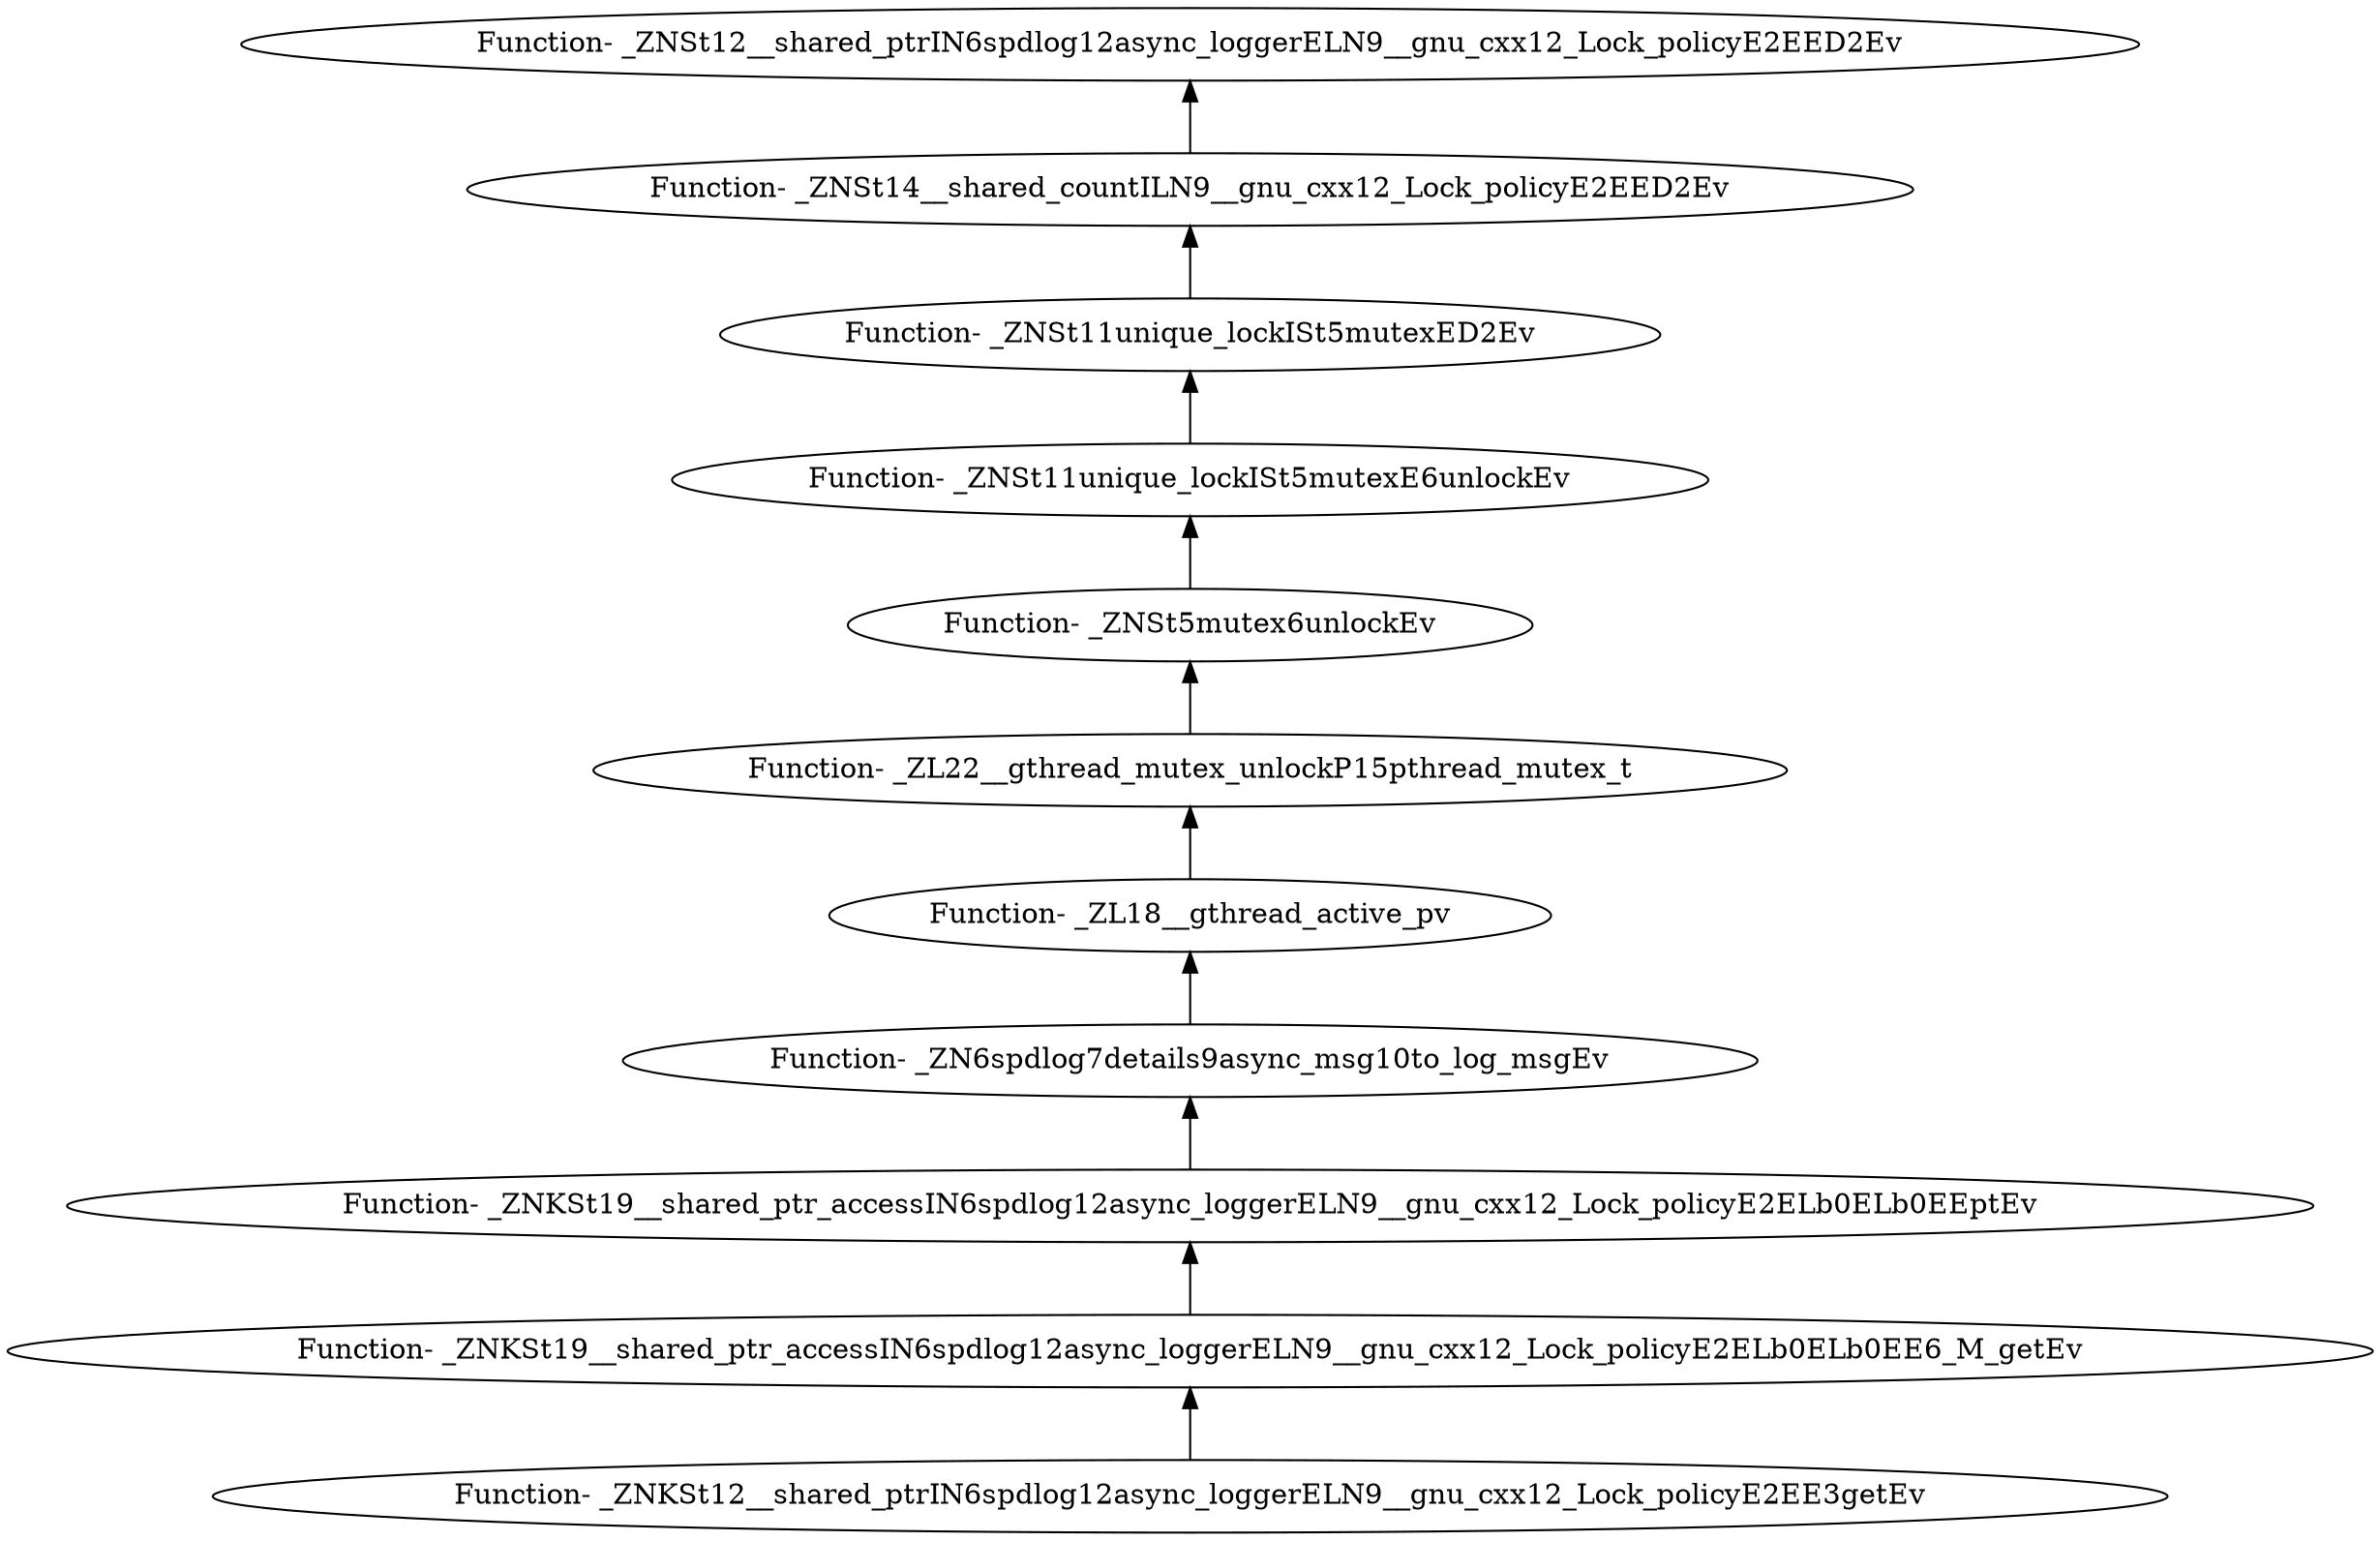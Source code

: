 digraph {
	"Function- _ZNKSt12__shared_ptrIN6spdlog12async_loggerELN9__gnu_cxx12_Lock_policyE2EE3getEv"
	"Function- _ZNKSt19__shared_ptr_accessIN6spdlog12async_loggerELN9__gnu_cxx12_Lock_policyE2ELb0ELb0EE6_M_getEv"
	"Function- _ZNKSt19__shared_ptr_accessIN6spdlog12async_loggerELN9__gnu_cxx12_Lock_policyE2ELb0ELb0EE6_M_getEv" -> "Function- _ZNKSt12__shared_ptrIN6spdlog12async_loggerELN9__gnu_cxx12_Lock_policyE2EE3getEv" [dir=back]
	"Function- _ZNKSt19__shared_ptr_accessIN6spdlog12async_loggerELN9__gnu_cxx12_Lock_policyE2ELb0ELb0EEptEv"
	"Function- _ZNKSt19__shared_ptr_accessIN6spdlog12async_loggerELN9__gnu_cxx12_Lock_policyE2ELb0ELb0EEptEv" -> "Function- _ZNKSt19__shared_ptr_accessIN6spdlog12async_loggerELN9__gnu_cxx12_Lock_policyE2ELb0ELb0EE6_M_getEv" [dir=back]
	"Function- _ZN6spdlog7details9async_msg10to_log_msgEv"
	"Function- _ZN6spdlog7details9async_msg10to_log_msgEv" -> "Function- _ZNKSt19__shared_ptr_accessIN6spdlog12async_loggerELN9__gnu_cxx12_Lock_policyE2ELb0ELb0EEptEv" [dir=back]
	"Function- _ZL18__gthread_active_pv"
	"Function- _ZL18__gthread_active_pv" -> "Function- _ZN6spdlog7details9async_msg10to_log_msgEv" [dir=back]
	"Function- _ZL22__gthread_mutex_unlockP15pthread_mutex_t"
	"Function- _ZL22__gthread_mutex_unlockP15pthread_mutex_t" -> "Function- _ZL18__gthread_active_pv" [dir=back]
	"Function- _ZNSt5mutex6unlockEv"
	"Function- _ZNSt5mutex6unlockEv" -> "Function- _ZL22__gthread_mutex_unlockP15pthread_mutex_t" [dir=back]
	"Function- _ZNSt11unique_lockISt5mutexE6unlockEv"
	"Function- _ZNSt11unique_lockISt5mutexE6unlockEv" -> "Function- _ZNSt5mutex6unlockEv" [dir=back]
	"Function- _ZNSt11unique_lockISt5mutexED2Ev"
	"Function- _ZNSt11unique_lockISt5mutexED2Ev" -> "Function- _ZNSt11unique_lockISt5mutexE6unlockEv" [dir=back]
	"Function- _ZNSt14__shared_countILN9__gnu_cxx12_Lock_policyE2EED2Ev"
	"Function- _ZNSt14__shared_countILN9__gnu_cxx12_Lock_policyE2EED2Ev" -> "Function- _ZNSt11unique_lockISt5mutexED2Ev" [dir=back]
	"Function- _ZNSt12__shared_ptrIN6spdlog12async_loggerELN9__gnu_cxx12_Lock_policyE2EED2Ev"
	"Function- _ZNSt12__shared_ptrIN6spdlog12async_loggerELN9__gnu_cxx12_Lock_policyE2EED2Ev" -> "Function- _ZNSt14__shared_countILN9__gnu_cxx12_Lock_policyE2EED2Ev" [dir=back]
}
